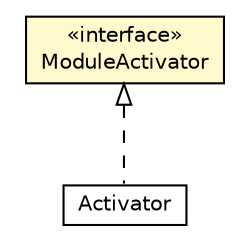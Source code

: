#!/usr/local/bin/dot
#
# Class diagram 
# Generated by UMLGraph version R5_6-24-gf6e263 (http://www.umlgraph.org/)
#

digraph G {
	edge [fontname="Helvetica",fontsize=10,labelfontname="Helvetica",labelfontsize=10];
	node [fontname="Helvetica",fontsize=10,shape=plaintext];
	nodesep=0.25;
	ranksep=0.5;
	// org.universAAL.middleware.container.ModuleActivator
	c298603 [label=<<table title="org.universAAL.middleware.container.ModuleActivator" border="0" cellborder="1" cellspacing="0" cellpadding="2" port="p" bgcolor="lemonChiffon" href="./ModuleActivator.html">
		<tr><td><table border="0" cellspacing="0" cellpadding="1">
<tr><td align="center" balign="center"> &#171;interface&#187; </td></tr>
<tr><td align="center" balign="center"> ModuleActivator </td></tr>
		</table></td></tr>
		</table>>, URL="./ModuleActivator.html", fontname="Helvetica", fontcolor="black", fontsize=10.0];
	// org.universAAL.middleware.tracker.impl.Activator
	c299140 [label=<<table title="org.universAAL.middleware.tracker.impl.Activator" border="0" cellborder="1" cellspacing="0" cellpadding="2" port="p" href="../tracker/impl/Activator.html">
		<tr><td><table border="0" cellspacing="0" cellpadding="1">
<tr><td align="center" balign="center"> Activator </td></tr>
		</table></td></tr>
		</table>>, URL="../tracker/impl/Activator.html", fontname="Helvetica", fontcolor="black", fontsize=10.0];
	//org.universAAL.middleware.tracker.impl.Activator implements org.universAAL.middleware.container.ModuleActivator
	c298603:p -> c299140:p [dir=back,arrowtail=empty,style=dashed];
}

